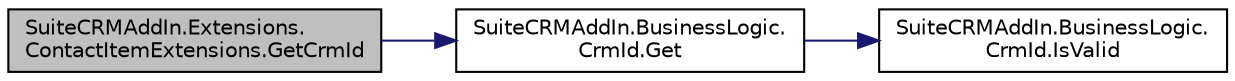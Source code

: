 digraph "SuiteCRMAddIn.Extensions.ContactItemExtensions.GetCrmId"
{
  edge [fontname="Helvetica",fontsize="10",labelfontname="Helvetica",labelfontsize="10"];
  node [fontname="Helvetica",fontsize="10",shape=record];
  rankdir="LR";
  Node20 [label="SuiteCRMAddIn.Extensions.\lContactItemExtensions.GetCrmId",height=0.2,width=0.4,color="black", fillcolor="grey75", style="filled", fontcolor="black"];
  Node20 -> Node21 [color="midnightblue",fontsize="10",style="solid",fontname="Helvetica"];
  Node21 [label="SuiteCRMAddIn.BusinessLogic.\lCrmId.Get",height=0.2,width=0.4,color="black", fillcolor="white", style="filled",URL="$class_suite_c_r_m_add_in_1_1_business_logic_1_1_crm_id.html#a4c42d534f0f83aa65403c2c8e06dc5d1",tooltip="Get the single CrmId instance for this value. "];
  Node21 -> Node22 [color="midnightblue",fontsize="10",style="solid",fontname="Helvetica"];
  Node22 [label="SuiteCRMAddIn.BusinessLogic.\lCrmId.IsValid",height=0.2,width=0.4,color="black", fillcolor="white", style="filled",URL="$class_suite_c_r_m_add_in_1_1_business_logic_1_1_crm_id.html#a753d936c4867f81d95032490ff89cd48",tooltip="Validates a CRM id. "];
}
